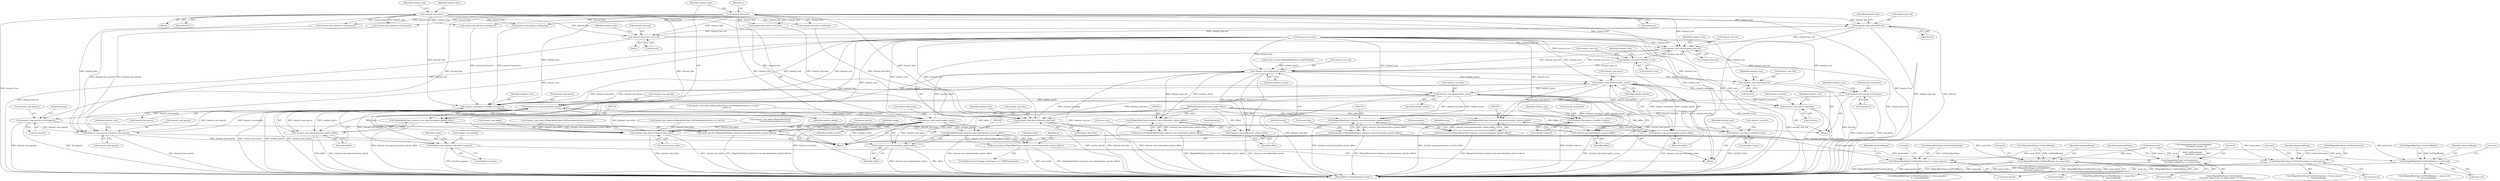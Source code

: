 digraph "0_ImageMagick6_35c7032723d85eee7318ff6c82f031fa2666b773@array" {
"1000552" [label="(Call,channel_bias.red+=r[0].red)"];
"1000537" [label="(Call,channel_bias=zero)"];
"1000320" [label="(Call,channel_bias=zero)"];
"1000362" [label="(Call,channel_bias.red+=r[u].red)"];
"1000552" [label="(Call,channel_bias.red+=r[0].red)"];
"1000502" [label="(Call,channel_sum.red-=channel_bias.red)"];
"1000610" [label="(Call,channel_sum.red+=r[width-1].red)"];
"1000692" [label="(Call,channel_sum.red/number_pixels)"];
"1000418" [label="(Call,channel_sum.red+=r[u].red)"];
"1000689" [label="(Call,(MagickRealType) (channel_sum.red/number_pixels+offset))"];
"1000685" [label="(Call,mean.red=(MagickRealType) (channel_sum.red/number_pixels+offset))"];
"1000759" [label="(Call,(MagickRealType) GetPixelRed(q) <= mean.red)"];
"1000691" [label="(Call,channel_sum.red/number_pixels+offset)"];
"1000705" [label="(Call,channel_sum.green/number_pixels)"];
"1000427" [label="(Call,channel_sum.green+=r[u].green)"];
"1000509" [label="(Call,channel_sum.green-=channel_bias.green)"];
"1000621" [label="(Call,channel_sum.green+=r[width-1].green)"];
"1000702" [label="(Call,(MagickRealType) (channel_sum.green/number_pixels+offset))"];
"1000698" [label="(Call,mean.green=(MagickRealType) (channel_sum.green/number_pixels+offset))"];
"1000772" [label="(Call,(MagickRealType) GetPixelGreen(q) <= mean.green)"];
"1000704" [label="(Call,channel_sum.green/number_pixels+offset)"];
"1000718" [label="(Call,channel_sum.blue/number_pixels)"];
"1000436" [label="(Call,channel_sum.blue+=r[u].blue)"];
"1000516" [label="(Call,channel_sum.blue-=channel_bias.blue)"];
"1000632" [label="(Call,channel_sum.blue+=r[width-1].blue)"];
"1000715" [label="(Call,(MagickRealType) (channel_sum.blue/number_pixels+offset))"];
"1000711" [label="(Call,mean.blue=(MagickRealType) (channel_sum.blue/number_pixels+offset))"];
"1000785" [label="(Call,(MagickRealType) GetPixelBlue(q) <= mean.blue)"];
"1000717" [label="(Call,channel_sum.blue/number_pixels+offset)"];
"1000731" [label="(Call,channel_sum.opacity/number_pixels)"];
"1000445" [label="(Call,channel_sum.opacity+=r[u].opacity)"];
"1000523" [label="(Call,channel_sum.opacity-=channel_bias.opacity)"];
"1000643" [label="(Call,channel_sum.opacity+=r[width-1].opacity)"];
"1000728" [label="(Call,(MagickRealType) (channel_sum.opacity/number_pixels+offset))"];
"1000724" [label="(Call,mean.opacity=(MagickRealType) (channel_sum.opacity/number_pixels+offset))"];
"1000798" [label="(Call,(MagickRealType) GetPixelOpacity(q) <= mean.opacity)"];
"1000730" [label="(Call,channel_sum.opacity/number_pixels+offset)"];
"1000750" [label="(Call,channel_sum.index/number_pixels)"];
"1000530" [label="(Call,channel_sum.index-=channel_bias.index)"];
"1000747" [label="(Call,(MagickRealType) (channel_sum.index/number_pixels+offset))"];
"1000743" [label="(Call,mean.index=(MagickRealType) (channel_sum.index/number_pixels+offset))"];
"1000819" [label="(Call,(MagickRealType) GetPixelIndex(\n          threshold_indexes+x) <= mean.index)"];
"1000749" [label="(Call,channel_sum.index/number_pixels+offset)"];
"1000713" [label="(Identifier,mean)"];
"1000445" [label="(Call,channel_sum.opacity+=r[u].opacity)"];
"1000807" [label="(Identifier,QuantumRange)"];
"1000749" [label="(Call,channel_sum.index/number_pixels+offset)"];
"1000689" [label="(Call,(MagickRealType) (channel_sum.red/number_pixels+offset))"];
"1000692" [label="(Call,channel_sum.red/number_pixels)"];
"1000786" [label="(Call,(MagickRealType) GetPixelBlue(q))"];
"1000611" [label="(Call,channel_sum.red)"];
"1000532" [label="(Identifier,channel_sum)"];
"1000717" [label="(Call,channel_sum.blue/number_pixels+offset)"];
"1000440" [label="(Call,r[u].blue)"];
"1000496" [label="(Call,mean=zero)"];
"1000740" [label="(Identifier,image)"];
"1000704" [label="(Call,channel_sum.green/number_pixels+offset)"];
"1000366" [label="(Call,r[u].red)"];
"1000324" [label="(Identifier,channel_sum)"];
"1000785" [label="(Call,(MagickRealType) GetPixelBlue(q) <= mean.blue)"];
"1000819" [label="(Call,(MagickRealType) GetPixelIndex(\n          threshold_indexes+x) <= mean.index)"];
"1000594" [label="(Call,channel_bias.index=(MagickRealType) GetPixelIndex(indexes+x+(r-p)+0))"];
"1000712" [label="(Call,mean.blue)"];
"1000404" [label="(Call,channel_bias.index=(MagickRealType)\n                GetPixelIndex(indexes+(r-p)+u))"];
"1000747" [label="(Call,(MagickRealType) (channel_sum.index/number_pixels+offset))"];
"1000431" [label="(Call,r[u].green)"];
"1000457" [label="(Identifier,image)"];
"1000531" [label="(Call,channel_sum.index)"];
"1000244" [label="(Block,)"];
"1000691" [label="(Call,channel_sum.red/number_pixels+offset)"];
"1000820" [label="(Call,(MagickRealType) GetPixelIndex(\n          threshold_indexes+x))"];
"1000537" [label="(Call,channel_bias=zero)"];
"1000760" [label="(Call,(MagickRealType) GetPixelRed(q))"];
"1000829" [label="(Literal,0)"];
"1000556" [label="(Call,r[0].red)"];
"1000371" [label="(Call,channel_bias.green+=r[u].green)"];
"1000563" [label="(Identifier,channel_bias)"];
"1000460" [label="(Call,channel_sum.index=(MagickRealType) GetPixelIndex(indexes+(r-p)+u))"];
"1000797" [label="(Call,((MagickRealType) GetPixelOpacity(q) <= mean.opacity) ?\n        0 : QuantumRange)"];
"1000610" [label="(Call,channel_sum.red+=r[width-1].red)"];
"1000657" [label="(Identifier,image)"];
"1000579" [label="(Call,channel_bias.opacity+=r[0].opacity)"];
"1000373" [label="(Identifier,channel_bias)"];
"1000737" [label="(ControlStructure,if (image->colorspace == CMYKColorspace))"];
"1000710" [label="(Identifier,offset)"];
"1000621" [label="(Call,channel_sum.green+=r[width-1].green)"];
"1000647" [label="(Call,r[width-1].opacity)"];
"1000523" [label="(Call,channel_sum.opacity-=channel_bias.opacity)"];
"1000725" [label="(Call,mean.opacity)"];
"1000323" [label="(Call,channel_sum=zero)"];
"1000685" [label="(Call,mean.red=(MagickRealType) (channel_sum.red/number_pixels+offset))"];
"1000517" [label="(Call,channel_sum.blue)"];
"1000764" [label="(Call,mean.red)"];
"1000806" [label="(Literal,0)"];
"1000711" [label="(Call,mean.blue=(MagickRealType) (channel_sum.blue/number_pixels+offset))"];
"1000736" [label="(Identifier,offset)"];
"1000686" [label="(Call,mean.red)"];
"1000506" [label="(Call,channel_bias.red)"];
"1000706" [label="(Call,channel_sum.green)"];
"1000427" [label="(Call,channel_sum.green+=r[u].green)"];
"1000534" [label="(Call,channel_bias.index)"];
"1000502" [label="(Call,channel_sum.red-=channel_bias.red)"];
"1000509" [label="(Call,channel_sum.green-=channel_bias.green)"];
"1000570" [label="(Call,channel_bias.blue+=r[0].blue)"];
"1000320" [label="(Call,channel_bias=zero)"];
"1000632" [label="(Call,channel_sum.blue+=r[width-1].blue)"];
"1000732" [label="(Call,channel_sum.opacity)"];
"1000524" [label="(Call,channel_sum.opacity)"];
"1000322" [label="(Identifier,zero)"];
"1000520" [label="(Call,channel_bias.blue)"];
"1000645" [label="(Identifier,channel_sum)"];
"1000525" [label="(Identifier,channel_sum)"];
"1000830" [label="(Identifier,QuantumRange)"];
"1000623" [label="(Identifier,channel_sum)"];
"1000735" [label="(Identifier,number_pixels)"];
"1000768" [label="(Identifier,QuantumRange)"];
"1000437" [label="(Call,channel_sum.blue)"];
"1000510" [label="(Call,channel_sum.green)"];
"1000538" [label="(Identifier,channel_bias)"];
"1000744" [label="(Call,mean.index)"];
"1000794" [label="(Identifier,QuantumRange)"];
"1000644" [label="(Call,channel_sum.opacity)"];
"1000352" [label="(Block,)"];
"1000759" [label="(Call,(MagickRealType) GetPixelRed(q) <= mean.red)"];
"1000799" [label="(Call,(MagickRealType) GetPixelOpacity(q))"];
"1000723" [label="(Identifier,offset)"];
"1000793" [label="(Literal,0)"];
"1000362" [label="(Call,channel_bias.red+=r[u].red)"];
"1000771" [label="(Call,((MagickRealType) GetPixelGreen(q) <= mean.green) ?\n        0 : QuantumRange)"];
"1000743" [label="(Call,mean.index=(MagickRealType) (channel_sum.index/number_pixels+offset))"];
"1000697" [label="(Identifier,offset)"];
"1000722" [label="(Identifier,number_pixels)"];
"1000700" [label="(Identifier,mean)"];
"1000702" [label="(Call,(MagickRealType) (channel_sum.green/number_pixels+offset))"];
"1000614" [label="(Call,r[width-1].red)"];
"1000803" [label="(Call,mean.opacity)"];
"1000539" [label="(Identifier,zero)"];
"1000698" [label="(Call,mean.green=(MagickRealType) (channel_sum.green/number_pixels+offset))"];
"1000633" [label="(Call,channel_sum.blue)"];
"1000826" [label="(Call,mean.index)"];
"1000446" [label="(Call,channel_sum.opacity)"];
"1000724" [label="(Call,mean.opacity=(MagickRealType) (channel_sum.opacity/number_pixels+offset))"];
"1000418" [label="(Call,channel_sum.red+=r[u].red)"];
"1000780" [label="(Literal,0)"];
"1000719" [label="(Call,channel_sum.blue)"];
"1000527" [label="(Call,channel_bias.opacity)"];
"1000511" [label="(Identifier,channel_sum)"];
"1000772" [label="(Call,(MagickRealType) GetPixelGreen(q) <= mean.green)"];
"1000754" [label="(Identifier,number_pixels)"];
"1000105" [label="(MethodParameterIn,const ssize_t offset)"];
"1000363" [label="(Call,channel_bias.red)"];
"1000422" [label="(Call,r[u].red)"];
"1000893" [label="(MethodReturn,MagickExport Image *)"];
"1000513" [label="(Call,channel_bias.green)"];
"1000636" [label="(Call,r[width-1].blue)"];
"1000705" [label="(Call,channel_sum.green/number_pixels)"];
"1000503" [label="(Call,channel_sum.red)"];
"1000449" [label="(Call,r[u].opacity)"];
"1000429" [label="(Identifier,channel_sum)"];
"1000758" [label="(Call,((MagickRealType) GetPixelRed(q) <= mean.red) ?\n        0 : QuantumRange)"];
"1000777" [label="(Call,mean.green)"];
"1000380" [label="(Call,channel_bias.blue+=r[u].blue)"];
"1000755" [label="(Identifier,offset)"];
"1000361" [label="(Block,)"];
"1000751" [label="(Call,channel_sum.index)"];
"1000798" [label="(Call,(MagickRealType) GetPixelOpacity(q) <= mean.opacity)"];
"1000731" [label="(Call,channel_sum.opacity/number_pixels)"];
"1000389" [label="(Call,channel_bias.opacity+=r[u].opacity)"];
"1000781" [label="(Identifier,QuantumRange)"];
"1000551" [label="(Block,)"];
"1000718" [label="(Call,channel_sum.blue/number_pixels)"];
"1000561" [label="(Call,channel_bias.green+=r[0].green)"];
"1000696" [label="(Identifier,number_pixels)"];
"1000773" [label="(Call,(MagickRealType) GetPixelGreen(q))"];
"1000715" [label="(Call,(MagickRealType) (channel_sum.blue/number_pixels+offset))"];
"1000214" [label="(Call,number_pixels=(MagickRealType) (width*height))"];
"1000552" [label="(Call,channel_bias.red+=r[0].red)"];
"1000321" [label="(Identifier,channel_bias)"];
"1000447" [label="(Identifier,channel_sum)"];
"1000818" [label="(Call,((MagickRealType) GetPixelIndex(\n          threshold_indexes+x) <= mean.index) ? 0 : QuantumRange)"];
"1000767" [label="(Literal,0)"];
"1000790" [label="(Call,mean.blue)"];
"1000436" [label="(Call,channel_sum.blue+=r[u].blue)"];
"1000784" [label="(Call,((MagickRealType) GetPixelBlue(q) <= mean.blue) ?\n        0 : QuantumRange)"];
"1000625" [label="(Call,r[width-1].green)"];
"1000438" [label="(Identifier,channel_sum)"];
"1000726" [label="(Identifier,mean)"];
"1000757" [label="(Identifier,q)"];
"1000530" [label="(Call,channel_sum.index-=channel_bias.index)"];
"1000660" [label="(Call,channel_sum.index=(MagickRealType) GetPixelIndex(indexes+x+(r-p)+\n            width-1))"];
"1000419" [label="(Call,channel_sum.red)"];
"1000428" [label="(Call,channel_sum.green)"];
"1000634" [label="(Identifier,channel_sum)"];
"1000730" [label="(Call,channel_sum.opacity/number_pixels+offset)"];
"1000516" [label="(Call,channel_sum.blue-=channel_bias.blue)"];
"1000518" [label="(Identifier,channel_sum)"];
"1000643" [label="(Call,channel_sum.opacity+=r[width-1].opacity)"];
"1000728" [label="(Call,(MagickRealType) (channel_sum.opacity/number_pixels+offset))"];
"1000709" [label="(Identifier,number_pixels)"];
"1000553" [label="(Call,channel_bias.red)"];
"1000542" [label="(Identifier,v)"];
"1000693" [label="(Call,channel_sum.red)"];
"1000622" [label="(Call,channel_sum.green)"];
"1000699" [label="(Call,mean.green)"];
"1000750" [label="(Call,channel_sum.index/number_pixels)"];
"1000494" [label="(Block,)"];
"1000552" -> "1000551"  [label="AST: "];
"1000552" -> "1000556"  [label="CFG: "];
"1000553" -> "1000552"  [label="AST: "];
"1000556" -> "1000552"  [label="AST: "];
"1000563" -> "1000552"  [label="CFG: "];
"1000552" -> "1000893"  [label="DDG: channel_bias.red"];
"1000552" -> "1000893"  [label="DDG: r[0].red"];
"1000552" -> "1000362"  [label="DDG: channel_bias.red"];
"1000552" -> "1000502"  [label="DDG: channel_bias.red"];
"1000537" -> "1000552"  [label="DDG: channel_bias"];
"1000320" -> "1000552"  [label="DDG: channel_bias"];
"1000362" -> "1000552"  [label="DDG: channel_bias.red"];
"1000537" -> "1000494"  [label="AST: "];
"1000537" -> "1000539"  [label="CFG: "];
"1000538" -> "1000537"  [label="AST: "];
"1000539" -> "1000537"  [label="AST: "];
"1000542" -> "1000537"  [label="CFG: "];
"1000537" -> "1000893"  [label="DDG: zero"];
"1000537" -> "1000893"  [label="DDG: channel_bias"];
"1000537" -> "1000362"  [label="DDG: channel_bias"];
"1000537" -> "1000371"  [label="DDG: channel_bias"];
"1000537" -> "1000380"  [label="DDG: channel_bias"];
"1000537" -> "1000389"  [label="DDG: channel_bias"];
"1000537" -> "1000502"  [label="DDG: channel_bias"];
"1000537" -> "1000509"  [label="DDG: channel_bias"];
"1000537" -> "1000516"  [label="DDG: channel_bias"];
"1000537" -> "1000523"  [label="DDG: channel_bias"];
"1000537" -> "1000530"  [label="DDG: channel_bias"];
"1000537" -> "1000561"  [label="DDG: channel_bias"];
"1000537" -> "1000570"  [label="DDG: channel_bias"];
"1000537" -> "1000579"  [label="DDG: channel_bias"];
"1000320" -> "1000244"  [label="AST: "];
"1000320" -> "1000322"  [label="CFG: "];
"1000321" -> "1000320"  [label="AST: "];
"1000322" -> "1000320"  [label="AST: "];
"1000324" -> "1000320"  [label="CFG: "];
"1000320" -> "1000893"  [label="DDG: channel_bias"];
"1000320" -> "1000362"  [label="DDG: channel_bias"];
"1000320" -> "1000371"  [label="DDG: channel_bias"];
"1000320" -> "1000380"  [label="DDG: channel_bias"];
"1000320" -> "1000389"  [label="DDG: channel_bias"];
"1000320" -> "1000502"  [label="DDG: channel_bias"];
"1000320" -> "1000509"  [label="DDG: channel_bias"];
"1000320" -> "1000516"  [label="DDG: channel_bias"];
"1000320" -> "1000523"  [label="DDG: channel_bias"];
"1000320" -> "1000530"  [label="DDG: channel_bias"];
"1000320" -> "1000561"  [label="DDG: channel_bias"];
"1000320" -> "1000570"  [label="DDG: channel_bias"];
"1000320" -> "1000579"  [label="DDG: channel_bias"];
"1000362" -> "1000361"  [label="AST: "];
"1000362" -> "1000366"  [label="CFG: "];
"1000363" -> "1000362"  [label="AST: "];
"1000366" -> "1000362"  [label="AST: "];
"1000373" -> "1000362"  [label="CFG: "];
"1000362" -> "1000893"  [label="DDG: channel_bias.red"];
"1000362" -> "1000502"  [label="DDG: channel_bias.red"];
"1000502" -> "1000494"  [label="AST: "];
"1000502" -> "1000506"  [label="CFG: "];
"1000503" -> "1000502"  [label="AST: "];
"1000506" -> "1000502"  [label="AST: "];
"1000511" -> "1000502"  [label="CFG: "];
"1000502" -> "1000893"  [label="DDG: channel_bias.red"];
"1000692" -> "1000502"  [label="DDG: channel_sum.red"];
"1000323" -> "1000502"  [label="DDG: channel_sum"];
"1000418" -> "1000502"  [label="DDG: channel_sum.red"];
"1000502" -> "1000610"  [label="DDG: channel_sum.red"];
"1000502" -> "1000692"  [label="DDG: channel_sum.red"];
"1000610" -> "1000551"  [label="AST: "];
"1000610" -> "1000614"  [label="CFG: "];
"1000611" -> "1000610"  [label="AST: "];
"1000614" -> "1000610"  [label="AST: "];
"1000623" -> "1000610"  [label="CFG: "];
"1000610" -> "1000893"  [label="DDG: r[width-1].red"];
"1000323" -> "1000610"  [label="DDG: channel_sum"];
"1000610" -> "1000692"  [label="DDG: channel_sum.red"];
"1000692" -> "1000691"  [label="AST: "];
"1000692" -> "1000696"  [label="CFG: "];
"1000693" -> "1000692"  [label="AST: "];
"1000696" -> "1000692"  [label="AST: "];
"1000697" -> "1000692"  [label="CFG: "];
"1000692" -> "1000893"  [label="DDG: channel_sum.red"];
"1000692" -> "1000418"  [label="DDG: channel_sum.red"];
"1000692" -> "1000689"  [label="DDG: channel_sum.red"];
"1000692" -> "1000689"  [label="DDG: number_pixels"];
"1000692" -> "1000691"  [label="DDG: channel_sum.red"];
"1000692" -> "1000691"  [label="DDG: number_pixels"];
"1000323" -> "1000692"  [label="DDG: channel_sum"];
"1000750" -> "1000692"  [label="DDG: number_pixels"];
"1000731" -> "1000692"  [label="DDG: number_pixels"];
"1000214" -> "1000692"  [label="DDG: number_pixels"];
"1000692" -> "1000705"  [label="DDG: number_pixels"];
"1000418" -> "1000352"  [label="AST: "];
"1000418" -> "1000422"  [label="CFG: "];
"1000419" -> "1000418"  [label="AST: "];
"1000422" -> "1000418"  [label="AST: "];
"1000429" -> "1000418"  [label="CFG: "];
"1000418" -> "1000893"  [label="DDG: r[u].red"];
"1000418" -> "1000893"  [label="DDG: channel_sum.red"];
"1000323" -> "1000418"  [label="DDG: channel_sum"];
"1000689" -> "1000685"  [label="AST: "];
"1000689" -> "1000691"  [label="CFG: "];
"1000690" -> "1000689"  [label="AST: "];
"1000691" -> "1000689"  [label="AST: "];
"1000685" -> "1000689"  [label="CFG: "];
"1000689" -> "1000893"  [label="DDG: channel_sum.red/number_pixels+offset"];
"1000689" -> "1000685"  [label="DDG: channel_sum.red/number_pixels+offset"];
"1000105" -> "1000689"  [label="DDG: offset"];
"1000685" -> "1000494"  [label="AST: "];
"1000686" -> "1000685"  [label="AST: "];
"1000700" -> "1000685"  [label="CFG: "];
"1000685" -> "1000893"  [label="DDG: (MagickRealType) (channel_sum.red/number_pixels+offset)"];
"1000685" -> "1000759"  [label="DDG: mean.red"];
"1000759" -> "1000758"  [label="AST: "];
"1000759" -> "1000764"  [label="CFG: "];
"1000760" -> "1000759"  [label="AST: "];
"1000764" -> "1000759"  [label="AST: "];
"1000767" -> "1000759"  [label="CFG: "];
"1000768" -> "1000759"  [label="CFG: "];
"1000759" -> "1000893"  [label="DDG: (MagickRealType) GetPixelRed(q)"];
"1000759" -> "1000893"  [label="DDG: mean.red"];
"1000760" -> "1000759"  [label="DDG: GetPixelRed(q)"];
"1000496" -> "1000759"  [label="DDG: mean"];
"1000691" -> "1000697"  [label="CFG: "];
"1000697" -> "1000691"  [label="AST: "];
"1000691" -> "1000893"  [label="DDG: channel_sum.red/number_pixels"];
"1000105" -> "1000691"  [label="DDG: offset"];
"1000705" -> "1000704"  [label="AST: "];
"1000705" -> "1000709"  [label="CFG: "];
"1000706" -> "1000705"  [label="AST: "];
"1000709" -> "1000705"  [label="AST: "];
"1000710" -> "1000705"  [label="CFG: "];
"1000705" -> "1000893"  [label="DDG: channel_sum.green"];
"1000705" -> "1000427"  [label="DDG: channel_sum.green"];
"1000705" -> "1000509"  [label="DDG: channel_sum.green"];
"1000705" -> "1000702"  [label="DDG: channel_sum.green"];
"1000705" -> "1000702"  [label="DDG: number_pixels"];
"1000705" -> "1000704"  [label="DDG: channel_sum.green"];
"1000705" -> "1000704"  [label="DDG: number_pixels"];
"1000621" -> "1000705"  [label="DDG: channel_sum.green"];
"1000323" -> "1000705"  [label="DDG: channel_sum"];
"1000509" -> "1000705"  [label="DDG: channel_sum.green"];
"1000705" -> "1000718"  [label="DDG: number_pixels"];
"1000427" -> "1000352"  [label="AST: "];
"1000427" -> "1000431"  [label="CFG: "];
"1000428" -> "1000427"  [label="AST: "];
"1000431" -> "1000427"  [label="AST: "];
"1000438" -> "1000427"  [label="CFG: "];
"1000427" -> "1000893"  [label="DDG: channel_sum.green"];
"1000427" -> "1000893"  [label="DDG: r[u].green"];
"1000323" -> "1000427"  [label="DDG: channel_sum"];
"1000427" -> "1000509"  [label="DDG: channel_sum.green"];
"1000509" -> "1000494"  [label="AST: "];
"1000509" -> "1000513"  [label="CFG: "];
"1000510" -> "1000509"  [label="AST: "];
"1000513" -> "1000509"  [label="AST: "];
"1000518" -> "1000509"  [label="CFG: "];
"1000509" -> "1000893"  [label="DDG: channel_bias.green"];
"1000561" -> "1000509"  [label="DDG: channel_bias.green"];
"1000371" -> "1000509"  [label="DDG: channel_bias.green"];
"1000323" -> "1000509"  [label="DDG: channel_sum"];
"1000509" -> "1000621"  [label="DDG: channel_sum.green"];
"1000621" -> "1000551"  [label="AST: "];
"1000621" -> "1000625"  [label="CFG: "];
"1000622" -> "1000621"  [label="AST: "];
"1000625" -> "1000621"  [label="AST: "];
"1000634" -> "1000621"  [label="CFG: "];
"1000621" -> "1000893"  [label="DDG: r[width-1].green"];
"1000323" -> "1000621"  [label="DDG: channel_sum"];
"1000702" -> "1000698"  [label="AST: "];
"1000702" -> "1000704"  [label="CFG: "];
"1000703" -> "1000702"  [label="AST: "];
"1000704" -> "1000702"  [label="AST: "];
"1000698" -> "1000702"  [label="CFG: "];
"1000702" -> "1000893"  [label="DDG: channel_sum.green/number_pixels+offset"];
"1000702" -> "1000698"  [label="DDG: channel_sum.green/number_pixels+offset"];
"1000105" -> "1000702"  [label="DDG: offset"];
"1000698" -> "1000494"  [label="AST: "];
"1000699" -> "1000698"  [label="AST: "];
"1000713" -> "1000698"  [label="CFG: "];
"1000698" -> "1000893"  [label="DDG: (MagickRealType) (channel_sum.green/number_pixels+offset)"];
"1000698" -> "1000772"  [label="DDG: mean.green"];
"1000772" -> "1000771"  [label="AST: "];
"1000772" -> "1000777"  [label="CFG: "];
"1000773" -> "1000772"  [label="AST: "];
"1000777" -> "1000772"  [label="AST: "];
"1000780" -> "1000772"  [label="CFG: "];
"1000781" -> "1000772"  [label="CFG: "];
"1000772" -> "1000893"  [label="DDG: (MagickRealType) GetPixelGreen(q)"];
"1000772" -> "1000893"  [label="DDG: mean.green"];
"1000773" -> "1000772"  [label="DDG: GetPixelGreen(q)"];
"1000496" -> "1000772"  [label="DDG: mean"];
"1000704" -> "1000710"  [label="CFG: "];
"1000710" -> "1000704"  [label="AST: "];
"1000704" -> "1000893"  [label="DDG: channel_sum.green/number_pixels"];
"1000105" -> "1000704"  [label="DDG: offset"];
"1000718" -> "1000717"  [label="AST: "];
"1000718" -> "1000722"  [label="CFG: "];
"1000719" -> "1000718"  [label="AST: "];
"1000722" -> "1000718"  [label="AST: "];
"1000723" -> "1000718"  [label="CFG: "];
"1000718" -> "1000893"  [label="DDG: channel_sum.blue"];
"1000718" -> "1000436"  [label="DDG: channel_sum.blue"];
"1000718" -> "1000516"  [label="DDG: channel_sum.blue"];
"1000718" -> "1000715"  [label="DDG: channel_sum.blue"];
"1000718" -> "1000715"  [label="DDG: number_pixels"];
"1000718" -> "1000717"  [label="DDG: channel_sum.blue"];
"1000718" -> "1000717"  [label="DDG: number_pixels"];
"1000632" -> "1000718"  [label="DDG: channel_sum.blue"];
"1000323" -> "1000718"  [label="DDG: channel_sum"];
"1000516" -> "1000718"  [label="DDG: channel_sum.blue"];
"1000718" -> "1000731"  [label="DDG: number_pixels"];
"1000436" -> "1000352"  [label="AST: "];
"1000436" -> "1000440"  [label="CFG: "];
"1000437" -> "1000436"  [label="AST: "];
"1000440" -> "1000436"  [label="AST: "];
"1000447" -> "1000436"  [label="CFG: "];
"1000436" -> "1000893"  [label="DDG: channel_sum.blue"];
"1000436" -> "1000893"  [label="DDG: r[u].blue"];
"1000323" -> "1000436"  [label="DDG: channel_sum"];
"1000436" -> "1000516"  [label="DDG: channel_sum.blue"];
"1000516" -> "1000494"  [label="AST: "];
"1000516" -> "1000520"  [label="CFG: "];
"1000517" -> "1000516"  [label="AST: "];
"1000520" -> "1000516"  [label="AST: "];
"1000525" -> "1000516"  [label="CFG: "];
"1000516" -> "1000893"  [label="DDG: channel_bias.blue"];
"1000570" -> "1000516"  [label="DDG: channel_bias.blue"];
"1000380" -> "1000516"  [label="DDG: channel_bias.blue"];
"1000323" -> "1000516"  [label="DDG: channel_sum"];
"1000516" -> "1000632"  [label="DDG: channel_sum.blue"];
"1000632" -> "1000551"  [label="AST: "];
"1000632" -> "1000636"  [label="CFG: "];
"1000633" -> "1000632"  [label="AST: "];
"1000636" -> "1000632"  [label="AST: "];
"1000645" -> "1000632"  [label="CFG: "];
"1000632" -> "1000893"  [label="DDG: r[width-1].blue"];
"1000323" -> "1000632"  [label="DDG: channel_sum"];
"1000715" -> "1000711"  [label="AST: "];
"1000715" -> "1000717"  [label="CFG: "];
"1000716" -> "1000715"  [label="AST: "];
"1000717" -> "1000715"  [label="AST: "];
"1000711" -> "1000715"  [label="CFG: "];
"1000715" -> "1000893"  [label="DDG: channel_sum.blue/number_pixels+offset"];
"1000715" -> "1000711"  [label="DDG: channel_sum.blue/number_pixels+offset"];
"1000105" -> "1000715"  [label="DDG: offset"];
"1000711" -> "1000494"  [label="AST: "];
"1000712" -> "1000711"  [label="AST: "];
"1000726" -> "1000711"  [label="CFG: "];
"1000711" -> "1000893"  [label="DDG: (MagickRealType) (channel_sum.blue/number_pixels+offset)"];
"1000711" -> "1000785"  [label="DDG: mean.blue"];
"1000785" -> "1000784"  [label="AST: "];
"1000785" -> "1000790"  [label="CFG: "];
"1000786" -> "1000785"  [label="AST: "];
"1000790" -> "1000785"  [label="AST: "];
"1000793" -> "1000785"  [label="CFG: "];
"1000794" -> "1000785"  [label="CFG: "];
"1000785" -> "1000893"  [label="DDG: mean.blue"];
"1000785" -> "1000893"  [label="DDG: (MagickRealType) GetPixelBlue(q)"];
"1000786" -> "1000785"  [label="DDG: GetPixelBlue(q)"];
"1000496" -> "1000785"  [label="DDG: mean"];
"1000717" -> "1000723"  [label="CFG: "];
"1000723" -> "1000717"  [label="AST: "];
"1000717" -> "1000893"  [label="DDG: channel_sum.blue/number_pixels"];
"1000105" -> "1000717"  [label="DDG: offset"];
"1000731" -> "1000730"  [label="AST: "];
"1000731" -> "1000735"  [label="CFG: "];
"1000732" -> "1000731"  [label="AST: "];
"1000735" -> "1000731"  [label="AST: "];
"1000736" -> "1000731"  [label="CFG: "];
"1000731" -> "1000893"  [label="DDG: number_pixels"];
"1000731" -> "1000893"  [label="DDG: channel_sum.opacity"];
"1000731" -> "1000445"  [label="DDG: channel_sum.opacity"];
"1000731" -> "1000523"  [label="DDG: channel_sum.opacity"];
"1000731" -> "1000728"  [label="DDG: channel_sum.opacity"];
"1000731" -> "1000728"  [label="DDG: number_pixels"];
"1000731" -> "1000730"  [label="DDG: channel_sum.opacity"];
"1000731" -> "1000730"  [label="DDG: number_pixels"];
"1000523" -> "1000731"  [label="DDG: channel_sum.opacity"];
"1000643" -> "1000731"  [label="DDG: channel_sum.opacity"];
"1000323" -> "1000731"  [label="DDG: channel_sum"];
"1000731" -> "1000750"  [label="DDG: number_pixels"];
"1000445" -> "1000352"  [label="AST: "];
"1000445" -> "1000449"  [label="CFG: "];
"1000446" -> "1000445"  [label="AST: "];
"1000449" -> "1000445"  [label="AST: "];
"1000457" -> "1000445"  [label="CFG: "];
"1000445" -> "1000893"  [label="DDG: channel_sum.opacity"];
"1000445" -> "1000893"  [label="DDG: r[u].opacity"];
"1000323" -> "1000445"  [label="DDG: channel_sum"];
"1000445" -> "1000523"  [label="DDG: channel_sum.opacity"];
"1000523" -> "1000494"  [label="AST: "];
"1000523" -> "1000527"  [label="CFG: "];
"1000524" -> "1000523"  [label="AST: "];
"1000527" -> "1000523"  [label="AST: "];
"1000532" -> "1000523"  [label="CFG: "];
"1000523" -> "1000893"  [label="DDG: channel_bias.opacity"];
"1000579" -> "1000523"  [label="DDG: channel_bias.opacity"];
"1000389" -> "1000523"  [label="DDG: channel_bias.opacity"];
"1000323" -> "1000523"  [label="DDG: channel_sum"];
"1000523" -> "1000643"  [label="DDG: channel_sum.opacity"];
"1000643" -> "1000551"  [label="AST: "];
"1000643" -> "1000647"  [label="CFG: "];
"1000644" -> "1000643"  [label="AST: "];
"1000647" -> "1000643"  [label="AST: "];
"1000657" -> "1000643"  [label="CFG: "];
"1000643" -> "1000893"  [label="DDG: r[width-1].opacity"];
"1000323" -> "1000643"  [label="DDG: channel_sum"];
"1000728" -> "1000724"  [label="AST: "];
"1000728" -> "1000730"  [label="CFG: "];
"1000729" -> "1000728"  [label="AST: "];
"1000730" -> "1000728"  [label="AST: "];
"1000724" -> "1000728"  [label="CFG: "];
"1000728" -> "1000893"  [label="DDG: channel_sum.opacity/number_pixels+offset"];
"1000728" -> "1000724"  [label="DDG: channel_sum.opacity/number_pixels+offset"];
"1000105" -> "1000728"  [label="DDG: offset"];
"1000724" -> "1000494"  [label="AST: "];
"1000725" -> "1000724"  [label="AST: "];
"1000740" -> "1000724"  [label="CFG: "];
"1000724" -> "1000893"  [label="DDG: (MagickRealType) (channel_sum.opacity/number_pixels+offset)"];
"1000724" -> "1000798"  [label="DDG: mean.opacity"];
"1000798" -> "1000797"  [label="AST: "];
"1000798" -> "1000803"  [label="CFG: "];
"1000799" -> "1000798"  [label="AST: "];
"1000803" -> "1000798"  [label="AST: "];
"1000806" -> "1000798"  [label="CFG: "];
"1000807" -> "1000798"  [label="CFG: "];
"1000798" -> "1000893"  [label="DDG: mean.opacity"];
"1000798" -> "1000893"  [label="DDG: (MagickRealType) GetPixelOpacity(q)"];
"1000799" -> "1000798"  [label="DDG: GetPixelOpacity(q)"];
"1000496" -> "1000798"  [label="DDG: mean"];
"1000730" -> "1000736"  [label="CFG: "];
"1000736" -> "1000730"  [label="AST: "];
"1000730" -> "1000893"  [label="DDG: channel_sum.opacity/number_pixels"];
"1000730" -> "1000893"  [label="DDG: offset"];
"1000105" -> "1000730"  [label="DDG: offset"];
"1000750" -> "1000749"  [label="AST: "];
"1000750" -> "1000754"  [label="CFG: "];
"1000751" -> "1000750"  [label="AST: "];
"1000754" -> "1000750"  [label="AST: "];
"1000755" -> "1000750"  [label="CFG: "];
"1000750" -> "1000893"  [label="DDG: number_pixels"];
"1000750" -> "1000893"  [label="DDG: channel_sum.index"];
"1000750" -> "1000530"  [label="DDG: channel_sum.index"];
"1000750" -> "1000747"  [label="DDG: channel_sum.index"];
"1000750" -> "1000747"  [label="DDG: number_pixels"];
"1000750" -> "1000749"  [label="DDG: channel_sum.index"];
"1000750" -> "1000749"  [label="DDG: number_pixels"];
"1000660" -> "1000750"  [label="DDG: channel_sum.index"];
"1000530" -> "1000750"  [label="DDG: channel_sum.index"];
"1000323" -> "1000750"  [label="DDG: channel_sum"];
"1000530" -> "1000494"  [label="AST: "];
"1000530" -> "1000534"  [label="CFG: "];
"1000531" -> "1000530"  [label="AST: "];
"1000534" -> "1000530"  [label="AST: "];
"1000538" -> "1000530"  [label="CFG: "];
"1000530" -> "1000893"  [label="DDG: channel_sum.index"];
"1000530" -> "1000893"  [label="DDG: channel_bias.index"];
"1000404" -> "1000530"  [label="DDG: channel_bias.index"];
"1000594" -> "1000530"  [label="DDG: channel_bias.index"];
"1000660" -> "1000530"  [label="DDG: channel_sum.index"];
"1000323" -> "1000530"  [label="DDG: channel_sum"];
"1000460" -> "1000530"  [label="DDG: channel_sum.index"];
"1000747" -> "1000743"  [label="AST: "];
"1000747" -> "1000749"  [label="CFG: "];
"1000748" -> "1000747"  [label="AST: "];
"1000749" -> "1000747"  [label="AST: "];
"1000743" -> "1000747"  [label="CFG: "];
"1000747" -> "1000893"  [label="DDG: channel_sum.index/number_pixels+offset"];
"1000747" -> "1000743"  [label="DDG: channel_sum.index/number_pixels+offset"];
"1000105" -> "1000747"  [label="DDG: offset"];
"1000743" -> "1000737"  [label="AST: "];
"1000744" -> "1000743"  [label="AST: "];
"1000757" -> "1000743"  [label="CFG: "];
"1000743" -> "1000893"  [label="DDG: mean.index"];
"1000743" -> "1000893"  [label="DDG: (MagickRealType) (channel_sum.index/number_pixels+offset)"];
"1000743" -> "1000819"  [label="DDG: mean.index"];
"1000819" -> "1000818"  [label="AST: "];
"1000819" -> "1000826"  [label="CFG: "];
"1000820" -> "1000819"  [label="AST: "];
"1000826" -> "1000819"  [label="AST: "];
"1000829" -> "1000819"  [label="CFG: "];
"1000830" -> "1000819"  [label="CFG: "];
"1000819" -> "1000893"  [label="DDG: (MagickRealType) GetPixelIndex(\n          threshold_indexes+x)"];
"1000819" -> "1000893"  [label="DDG: mean.index"];
"1000820" -> "1000819"  [label="DDG: GetPixelIndex(\n          threshold_indexes+x)"];
"1000496" -> "1000819"  [label="DDG: mean"];
"1000749" -> "1000755"  [label="CFG: "];
"1000755" -> "1000749"  [label="AST: "];
"1000749" -> "1000893"  [label="DDG: channel_sum.index/number_pixels"];
"1000749" -> "1000893"  [label="DDG: offset"];
"1000105" -> "1000749"  [label="DDG: offset"];
}
